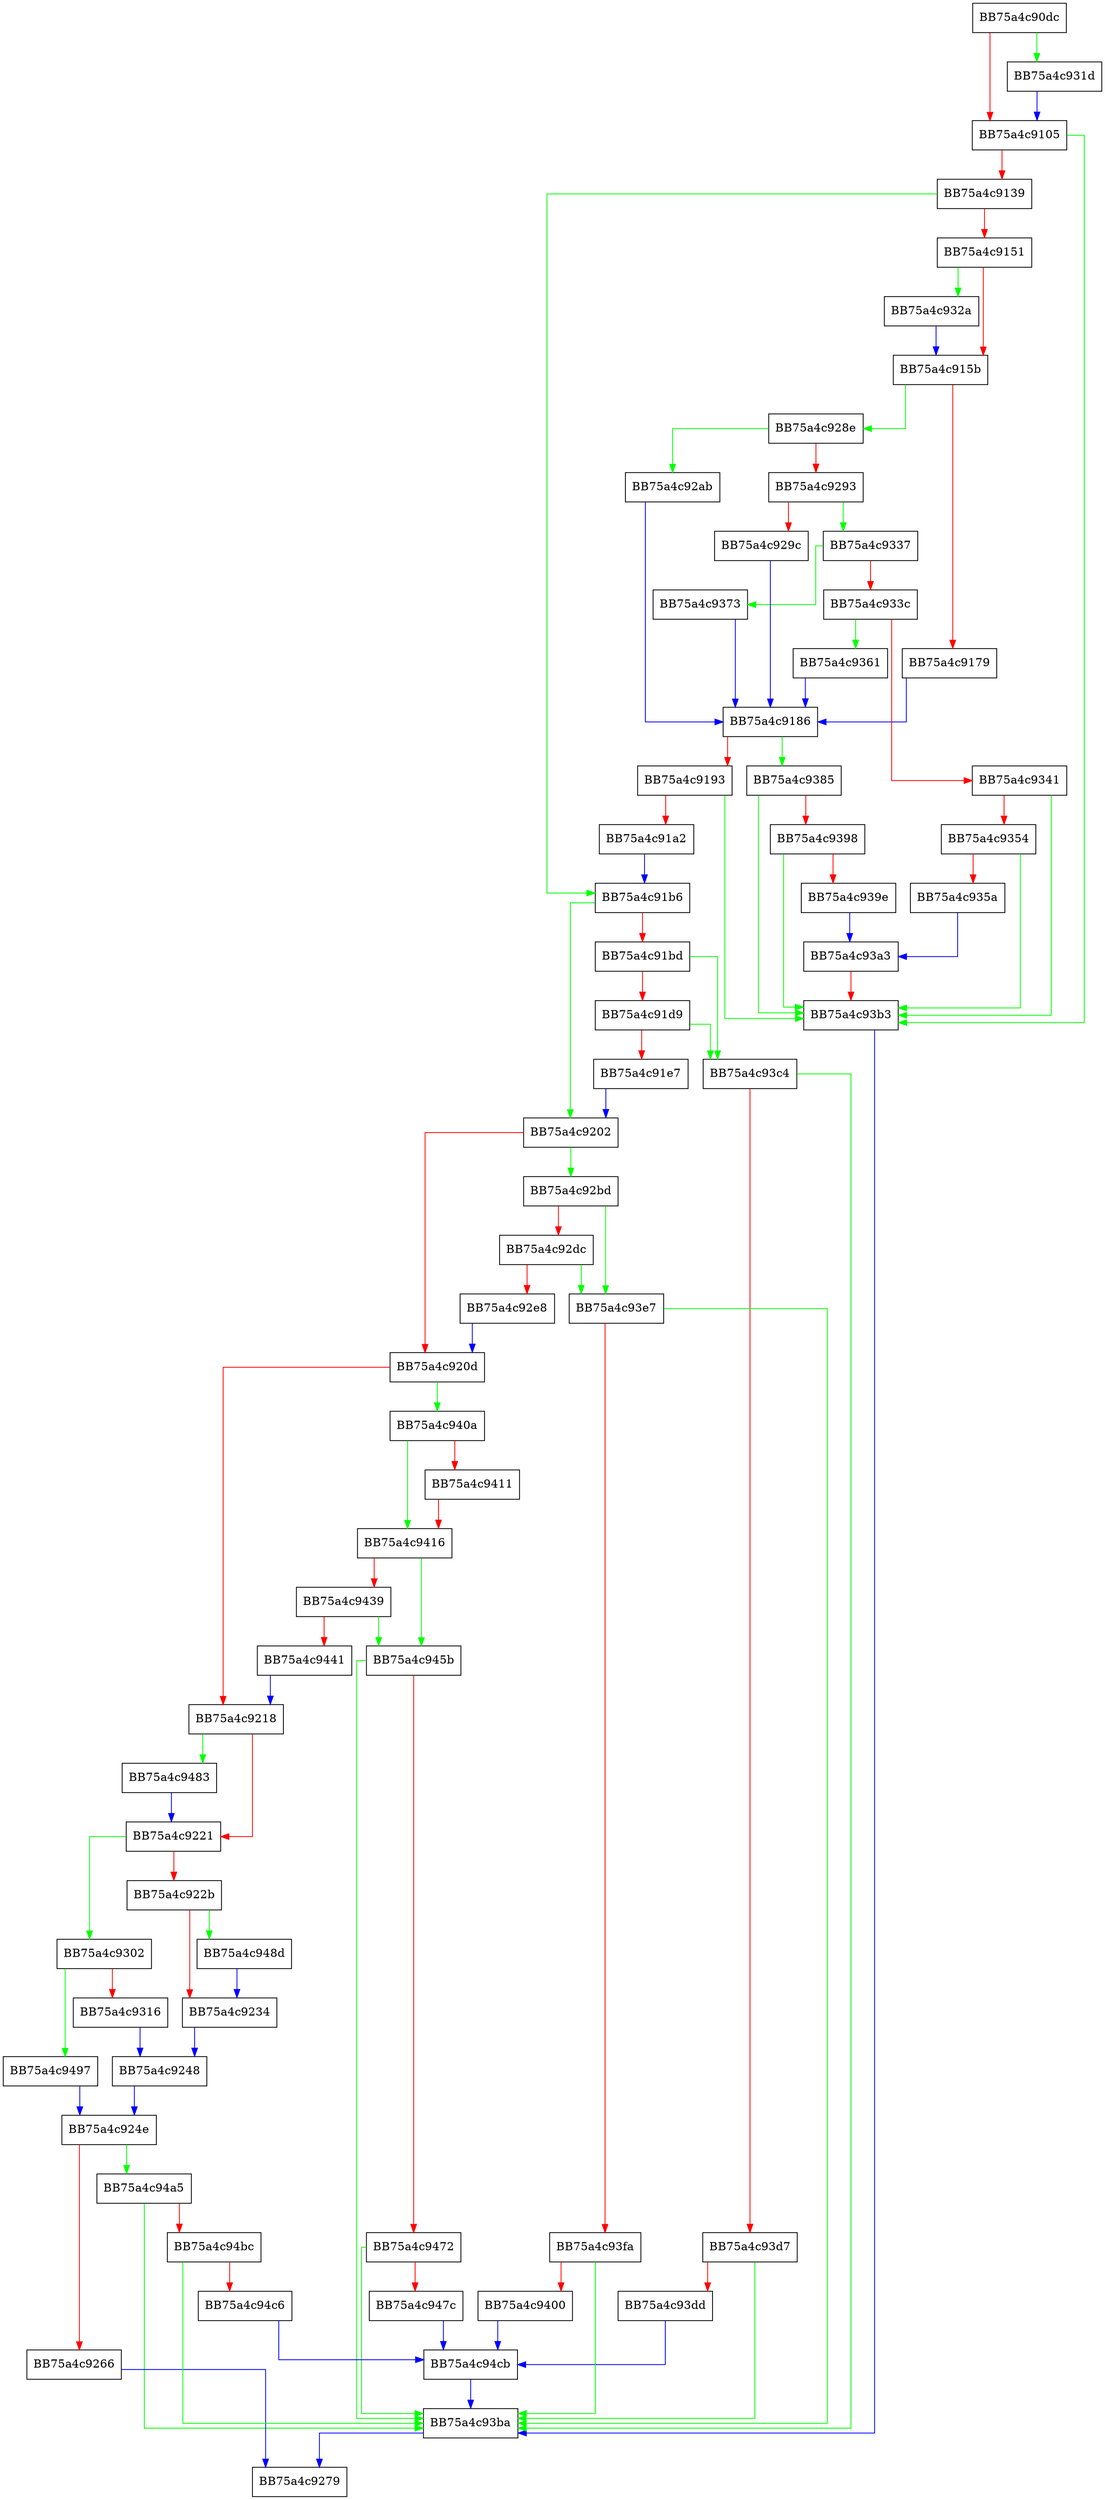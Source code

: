digraph InterpretSyscleanAPI {
  node [shape="box"];
  graph [splines=ortho];
  BB75a4c90dc -> BB75a4c931d [color="green"];
  BB75a4c90dc -> BB75a4c9105 [color="red"];
  BB75a4c9105 -> BB75a4c93b3 [color="green"];
  BB75a4c9105 -> BB75a4c9139 [color="red"];
  BB75a4c9139 -> BB75a4c91b6 [color="green"];
  BB75a4c9139 -> BB75a4c9151 [color="red"];
  BB75a4c9151 -> BB75a4c932a [color="green"];
  BB75a4c9151 -> BB75a4c915b [color="red"];
  BB75a4c915b -> BB75a4c928e [color="green"];
  BB75a4c915b -> BB75a4c9179 [color="red"];
  BB75a4c9179 -> BB75a4c9186 [color="blue"];
  BB75a4c9186 -> BB75a4c9385 [color="green"];
  BB75a4c9186 -> BB75a4c9193 [color="red"];
  BB75a4c9193 -> BB75a4c93b3 [color="green"];
  BB75a4c9193 -> BB75a4c91a2 [color="red"];
  BB75a4c91a2 -> BB75a4c91b6 [color="blue"];
  BB75a4c91b6 -> BB75a4c9202 [color="green"];
  BB75a4c91b6 -> BB75a4c91bd [color="red"];
  BB75a4c91bd -> BB75a4c93c4 [color="green"];
  BB75a4c91bd -> BB75a4c91d9 [color="red"];
  BB75a4c91d9 -> BB75a4c93c4 [color="green"];
  BB75a4c91d9 -> BB75a4c91e7 [color="red"];
  BB75a4c91e7 -> BB75a4c9202 [color="blue"];
  BB75a4c9202 -> BB75a4c92bd [color="green"];
  BB75a4c9202 -> BB75a4c920d [color="red"];
  BB75a4c920d -> BB75a4c940a [color="green"];
  BB75a4c920d -> BB75a4c9218 [color="red"];
  BB75a4c9218 -> BB75a4c9483 [color="green"];
  BB75a4c9218 -> BB75a4c9221 [color="red"];
  BB75a4c9221 -> BB75a4c9302 [color="green"];
  BB75a4c9221 -> BB75a4c922b [color="red"];
  BB75a4c922b -> BB75a4c948d [color="green"];
  BB75a4c922b -> BB75a4c9234 [color="red"];
  BB75a4c9234 -> BB75a4c9248 [color="blue"];
  BB75a4c9248 -> BB75a4c924e [color="blue"];
  BB75a4c924e -> BB75a4c94a5 [color="green"];
  BB75a4c924e -> BB75a4c9266 [color="red"];
  BB75a4c9266 -> BB75a4c9279 [color="blue"];
  BB75a4c928e -> BB75a4c92ab [color="green"];
  BB75a4c928e -> BB75a4c9293 [color="red"];
  BB75a4c9293 -> BB75a4c9337 [color="green"];
  BB75a4c9293 -> BB75a4c929c [color="red"];
  BB75a4c929c -> BB75a4c9186 [color="blue"];
  BB75a4c92ab -> BB75a4c9186 [color="blue"];
  BB75a4c92bd -> BB75a4c93e7 [color="green"];
  BB75a4c92bd -> BB75a4c92dc [color="red"];
  BB75a4c92dc -> BB75a4c93e7 [color="green"];
  BB75a4c92dc -> BB75a4c92e8 [color="red"];
  BB75a4c92e8 -> BB75a4c920d [color="blue"];
  BB75a4c9302 -> BB75a4c9497 [color="green"];
  BB75a4c9302 -> BB75a4c9316 [color="red"];
  BB75a4c9316 -> BB75a4c9248 [color="blue"];
  BB75a4c931d -> BB75a4c9105 [color="blue"];
  BB75a4c932a -> BB75a4c915b [color="blue"];
  BB75a4c9337 -> BB75a4c9373 [color="green"];
  BB75a4c9337 -> BB75a4c933c [color="red"];
  BB75a4c933c -> BB75a4c9361 [color="green"];
  BB75a4c933c -> BB75a4c9341 [color="red"];
  BB75a4c9341 -> BB75a4c93b3 [color="green"];
  BB75a4c9341 -> BB75a4c9354 [color="red"];
  BB75a4c9354 -> BB75a4c93b3 [color="green"];
  BB75a4c9354 -> BB75a4c935a [color="red"];
  BB75a4c935a -> BB75a4c93a3 [color="blue"];
  BB75a4c9361 -> BB75a4c9186 [color="blue"];
  BB75a4c9373 -> BB75a4c9186 [color="blue"];
  BB75a4c9385 -> BB75a4c93b3 [color="green"];
  BB75a4c9385 -> BB75a4c9398 [color="red"];
  BB75a4c9398 -> BB75a4c93b3 [color="green"];
  BB75a4c9398 -> BB75a4c939e [color="red"];
  BB75a4c939e -> BB75a4c93a3 [color="blue"];
  BB75a4c93a3 -> BB75a4c93b3 [color="red"];
  BB75a4c93b3 -> BB75a4c93ba [color="blue"];
  BB75a4c93ba -> BB75a4c9279 [color="blue"];
  BB75a4c93c4 -> BB75a4c93ba [color="green"];
  BB75a4c93c4 -> BB75a4c93d7 [color="red"];
  BB75a4c93d7 -> BB75a4c93ba [color="green"];
  BB75a4c93d7 -> BB75a4c93dd [color="red"];
  BB75a4c93dd -> BB75a4c94cb [color="blue"];
  BB75a4c93e7 -> BB75a4c93ba [color="green"];
  BB75a4c93e7 -> BB75a4c93fa [color="red"];
  BB75a4c93fa -> BB75a4c93ba [color="green"];
  BB75a4c93fa -> BB75a4c9400 [color="red"];
  BB75a4c9400 -> BB75a4c94cb [color="blue"];
  BB75a4c940a -> BB75a4c9416 [color="green"];
  BB75a4c940a -> BB75a4c9411 [color="red"];
  BB75a4c9411 -> BB75a4c9416 [color="red"];
  BB75a4c9416 -> BB75a4c945b [color="green"];
  BB75a4c9416 -> BB75a4c9439 [color="red"];
  BB75a4c9439 -> BB75a4c945b [color="green"];
  BB75a4c9439 -> BB75a4c9441 [color="red"];
  BB75a4c9441 -> BB75a4c9218 [color="blue"];
  BB75a4c945b -> BB75a4c93ba [color="green"];
  BB75a4c945b -> BB75a4c9472 [color="red"];
  BB75a4c9472 -> BB75a4c93ba [color="green"];
  BB75a4c9472 -> BB75a4c947c [color="red"];
  BB75a4c947c -> BB75a4c94cb [color="blue"];
  BB75a4c9483 -> BB75a4c9221 [color="blue"];
  BB75a4c948d -> BB75a4c9234 [color="blue"];
  BB75a4c9497 -> BB75a4c924e [color="blue"];
  BB75a4c94a5 -> BB75a4c93ba [color="green"];
  BB75a4c94a5 -> BB75a4c94bc [color="red"];
  BB75a4c94bc -> BB75a4c93ba [color="green"];
  BB75a4c94bc -> BB75a4c94c6 [color="red"];
  BB75a4c94c6 -> BB75a4c94cb [color="blue"];
  BB75a4c94cb -> BB75a4c93ba [color="blue"];
}